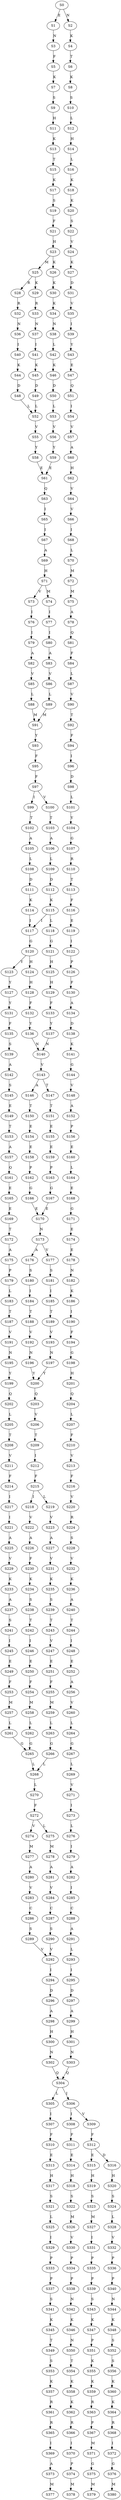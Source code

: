 strict digraph  {
	S0 -> S1 [ label = E ];
	S0 -> S2 [ label = N ];
	S1 -> S3 [ label = N ];
	S2 -> S4 [ label = K ];
	S3 -> S5 [ label = F ];
	S4 -> S6 [ label = T ];
	S5 -> S7 [ label = K ];
	S6 -> S8 [ label = K ];
	S7 -> S9 [ label = S ];
	S8 -> S10 [ label = S ];
	S9 -> S11 [ label = H ];
	S10 -> S12 [ label = L ];
	S11 -> S13 [ label = K ];
	S12 -> S14 [ label = H ];
	S13 -> S15 [ label = T ];
	S14 -> S16 [ label = L ];
	S15 -> S17 [ label = K ];
	S16 -> S18 [ label = K ];
	S17 -> S19 [ label = S ];
	S18 -> S20 [ label = K ];
	S19 -> S21 [ label = F ];
	S20 -> S22 [ label = S ];
	S21 -> S23 [ label = H ];
	S22 -> S24 [ label = V ];
	S23 -> S25 [ label = M ];
	S23 -> S26 [ label = K ];
	S24 -> S27 [ label = K ];
	S25 -> S28 [ label = R ];
	S25 -> S29 [ label = K ];
	S26 -> S30 [ label = K ];
	S27 -> S31 [ label = D ];
	S28 -> S32 [ label = R ];
	S29 -> S33 [ label = R ];
	S30 -> S34 [ label = K ];
	S31 -> S35 [ label = V ];
	S32 -> S36 [ label = N ];
	S33 -> S37 [ label = N ];
	S34 -> S38 [ label = N ];
	S35 -> S39 [ label = I ];
	S36 -> S40 [ label = I ];
	S37 -> S41 [ label = I ];
	S38 -> S42 [ label = L ];
	S39 -> S43 [ label = Y ];
	S40 -> S44 [ label = K ];
	S41 -> S45 [ label = K ];
	S42 -> S46 [ label = K ];
	S43 -> S47 [ label = E ];
	S44 -> S48 [ label = D ];
	S45 -> S49 [ label = D ];
	S46 -> S50 [ label = D ];
	S47 -> S51 [ label = Q ];
	S48 -> S52 [ label = L ];
	S49 -> S52 [ label = L ];
	S50 -> S53 [ label = L ];
	S51 -> S54 [ label = I ];
	S52 -> S55 [ label = V ];
	S53 -> S56 [ label = V ];
	S54 -> S57 [ label = V ];
	S55 -> S58 [ label = Y ];
	S56 -> S59 [ label = Y ];
	S57 -> S60 [ label = A ];
	S58 -> S61 [ label = E ];
	S59 -> S61 [ label = E ];
	S60 -> S62 [ label = H ];
	S61 -> S63 [ label = Q ];
	S62 -> S64 [ label = V ];
	S63 -> S65 [ label = I ];
	S64 -> S66 [ label = V ];
	S65 -> S67 [ label = I ];
	S66 -> S68 [ label = I ];
	S67 -> S69 [ label = A ];
	S68 -> S70 [ label = L ];
	S69 -> S71 [ label = H ];
	S70 -> S72 [ label = M ];
	S71 -> S73 [ label = V ];
	S71 -> S74 [ label = M ];
	S72 -> S75 [ label = M ];
	S73 -> S76 [ label = I ];
	S74 -> S77 [ label = I ];
	S75 -> S78 [ label = A ];
	S76 -> S79 [ label = I ];
	S77 -> S80 [ label = I ];
	S78 -> S81 [ label = Q ];
	S79 -> S82 [ label = A ];
	S80 -> S83 [ label = A ];
	S81 -> S84 [ label = F ];
	S82 -> S85 [ label = V ];
	S83 -> S86 [ label = V ];
	S84 -> S87 [ label = L ];
	S85 -> S88 [ label = L ];
	S86 -> S89 [ label = L ];
	S87 -> S90 [ label = V ];
	S88 -> S91 [ label = M ];
	S89 -> S91 [ label = M ];
	S90 -> S92 [ label = T ];
	S91 -> S93 [ label = Y ];
	S92 -> S94 [ label = F ];
	S93 -> S95 [ label = F ];
	S94 -> S96 [ label = I ];
	S95 -> S97 [ label = F ];
	S96 -> S98 [ label = D ];
	S97 -> S99 [ label = I ];
	S97 -> S100 [ label = V ];
	S98 -> S101 [ label = L ];
	S99 -> S102 [ label = T ];
	S100 -> S103 [ label = T ];
	S101 -> S104 [ label = Y ];
	S102 -> S105 [ label = A ];
	S103 -> S106 [ label = A ];
	S104 -> S107 [ label = G ];
	S105 -> S108 [ label = L ];
	S106 -> S109 [ label = L ];
	S107 -> S110 [ label = R ];
	S108 -> S111 [ label = D ];
	S109 -> S112 [ label = D ];
	S110 -> S113 [ label = T ];
	S111 -> S114 [ label = K ];
	S112 -> S115 [ label = K ];
	S113 -> S116 [ label = F ];
	S114 -> S117 [ label = I ];
	S115 -> S117 [ label = I ];
	S115 -> S118 [ label = L ];
	S116 -> S119 [ label = E ];
	S117 -> S120 [ label = G ];
	S118 -> S121 [ label = G ];
	S119 -> S122 [ label = I ];
	S120 -> S123 [ label = Y ];
	S120 -> S124 [ label = H ];
	S121 -> S125 [ label = H ];
	S122 -> S126 [ label = P ];
	S123 -> S127 [ label = Y ];
	S124 -> S128 [ label = H ];
	S125 -> S129 [ label = H ];
	S126 -> S130 [ label = F ];
	S127 -> S131 [ label = Y ];
	S128 -> S132 [ label = F ];
	S129 -> S133 [ label = F ];
	S130 -> S134 [ label = A ];
	S131 -> S135 [ label = F ];
	S132 -> S136 [ label = Y ];
	S133 -> S137 [ label = Y ];
	S134 -> S138 [ label = D ];
	S135 -> S139 [ label = S ];
	S136 -> S140 [ label = N ];
	S137 -> S140 [ label = N ];
	S138 -> S141 [ label = K ];
	S139 -> S142 [ label = A ];
	S140 -> S143 [ label = V ];
	S141 -> S144 [ label = G ];
	S142 -> S145 [ label = S ];
	S143 -> S146 [ label = A ];
	S143 -> S147 [ label = T ];
	S144 -> S148 [ label = V ];
	S145 -> S149 [ label = E ];
	S146 -> S150 [ label = T ];
	S147 -> S151 [ label = T ];
	S148 -> S152 [ label = A ];
	S149 -> S153 [ label = T ];
	S150 -> S154 [ label = E ];
	S151 -> S155 [ label = E ];
	S152 -> S156 [ label = P ];
	S153 -> S157 [ label = A ];
	S154 -> S158 [ label = E ];
	S155 -> S159 [ label = E ];
	S156 -> S160 [ label = E ];
	S157 -> S161 [ label = Q ];
	S158 -> S162 [ label = P ];
	S159 -> S163 [ label = P ];
	S160 -> S164 [ label = L ];
	S161 -> S165 [ label = E ];
	S162 -> S166 [ label = G ];
	S163 -> S167 [ label = G ];
	S164 -> S168 [ label = E ];
	S165 -> S169 [ label = E ];
	S166 -> S170 [ label = E ];
	S167 -> S170 [ label = E ];
	S168 -> S171 [ label = G ];
	S169 -> S172 [ label = T ];
	S170 -> S173 [ label = N ];
	S171 -> S174 [ label = E ];
	S172 -> S175 [ label = A ];
	S173 -> S176 [ label = A ];
	S173 -> S177 [ label = V ];
	S174 -> S178 [ label = E ];
	S175 -> S179 [ label = P ];
	S176 -> S180 [ label = S ];
	S177 -> S181 [ label = S ];
	S178 -> S182 [ label = N ];
	S179 -> S183 [ label = L ];
	S180 -> S184 [ label = I ];
	S181 -> S185 [ label = I ];
	S182 -> S186 [ label = K ];
	S183 -> S187 [ label = T ];
	S184 -> S188 [ label = T ];
	S185 -> S189 [ label = T ];
	S186 -> S190 [ label = I ];
	S187 -> S191 [ label = V ];
	S188 -> S192 [ label = V ];
	S189 -> S193 [ label = V ];
	S190 -> S194 [ label = F ];
	S191 -> S195 [ label = N ];
	S192 -> S196 [ label = N ];
	S193 -> S197 [ label = N ];
	S194 -> S198 [ label = G ];
	S195 -> S199 [ label = Y ];
	S196 -> S200 [ label = Y ];
	S197 -> S200 [ label = Y ];
	S198 -> S201 [ label = H ];
	S199 -> S202 [ label = Q ];
	S200 -> S203 [ label = Q ];
	S201 -> S204 [ label = Q ];
	S202 -> S205 [ label = L ];
	S203 -> S206 [ label = V ];
	S204 -> S207 [ label = L ];
	S205 -> S208 [ label = T ];
	S206 -> S209 [ label = T ];
	S207 -> S210 [ label = F ];
	S208 -> S211 [ label = V ];
	S209 -> S212 [ label = I ];
	S210 -> S213 [ label = V ];
	S211 -> S214 [ label = F ];
	S212 -> S215 [ label = F ];
	S213 -> S216 [ label = F ];
	S214 -> S217 [ label = I ];
	S215 -> S218 [ label = I ];
	S215 -> S219 [ label = L ];
	S216 -> S220 [ label = V ];
	S217 -> S221 [ label = I ];
	S218 -> S222 [ label = V ];
	S219 -> S223 [ label = V ];
	S220 -> S224 [ label = R ];
	S221 -> S225 [ label = A ];
	S222 -> S226 [ label = A ];
	S223 -> S227 [ label = A ];
	S224 -> S228 [ label = S ];
	S225 -> S229 [ label = V ];
	S226 -> S230 [ label = F ];
	S227 -> S231 [ label = V ];
	S228 -> S232 [ label = V ];
	S229 -> S233 [ label = K ];
	S230 -> S234 [ label = K ];
	S231 -> S235 [ label = K ];
	S232 -> S236 [ label = K ];
	S233 -> S237 [ label = A ];
	S234 -> S238 [ label = S ];
	S235 -> S239 [ label = S ];
	S236 -> S240 [ label = A ];
	S237 -> S241 [ label = S ];
	S238 -> S242 [ label = T ];
	S239 -> S243 [ label = T ];
	S240 -> S244 [ label = T ];
	S241 -> S245 [ label = I ];
	S242 -> S246 [ label = I ];
	S243 -> S247 [ label = V ];
	S244 -> S248 [ label = I ];
	S245 -> S249 [ label = E ];
	S246 -> S250 [ label = E ];
	S247 -> S251 [ label = E ];
	S248 -> S252 [ label = E ];
	S249 -> S253 [ label = F ];
	S250 -> S254 [ label = F ];
	S251 -> S255 [ label = F ];
	S252 -> S256 [ label = A ];
	S253 -> S257 [ label = M ];
	S254 -> S258 [ label = M ];
	S255 -> S259 [ label = M ];
	S256 -> S260 [ label = V ];
	S257 -> S261 [ label = L ];
	S258 -> S262 [ label = L ];
	S259 -> S263 [ label = L ];
	S260 -> S264 [ label = L ];
	S261 -> S265 [ label = G ];
	S262 -> S265 [ label = G ];
	S263 -> S266 [ label = G ];
	S264 -> S267 [ label = G ];
	S265 -> S268 [ label = L ];
	S266 -> S268 [ label = L ];
	S267 -> S269 [ label = L ];
	S268 -> S270 [ label = L ];
	S269 -> S271 [ label = V ];
	S270 -> S272 [ label = F ];
	S271 -> S273 [ label = I ];
	S272 -> S274 [ label = V ];
	S272 -> S275 [ label = L ];
	S273 -> S276 [ label = L ];
	S274 -> S277 [ label = M ];
	S275 -> S278 [ label = M ];
	S276 -> S279 [ label = I ];
	S277 -> S280 [ label = A ];
	S278 -> S281 [ label = A ];
	S279 -> S282 [ label = A ];
	S280 -> S283 [ label = V ];
	S281 -> S284 [ label = V ];
	S282 -> S285 [ label = I ];
	S283 -> S286 [ label = C ];
	S284 -> S287 [ label = C ];
	S285 -> S288 [ label = C ];
	S286 -> S289 [ label = S ];
	S287 -> S290 [ label = S ];
	S288 -> S291 [ label = A ];
	S289 -> S292 [ label = V ];
	S290 -> S292 [ label = V ];
	S291 -> S293 [ label = L ];
	S292 -> S294 [ label = I ];
	S293 -> S295 [ label = I ];
	S294 -> S296 [ label = D ];
	S295 -> S297 [ label = D ];
	S296 -> S298 [ label = A ];
	S297 -> S299 [ label = A ];
	S298 -> S300 [ label = H ];
	S299 -> S301 [ label = H ];
	S300 -> S302 [ label = N ];
	S301 -> S303 [ label = N ];
	S302 -> S304 [ label = Q ];
	S303 -> S304 [ label = Q ];
	S304 -> S305 [ label = L ];
	S304 -> S306 [ label = I ];
	S305 -> S307 [ label = I ];
	S306 -> S308 [ label = I ];
	S306 -> S309 [ label = V ];
	S307 -> S310 [ label = F ];
	S308 -> S311 [ label = F ];
	S309 -> S312 [ label = F ];
	S310 -> S313 [ label = E ];
	S311 -> S314 [ label = E ];
	S312 -> S315 [ label = E ];
	S312 -> S316 [ label = D ];
	S313 -> S317 [ label = H ];
	S314 -> S318 [ label = H ];
	S315 -> S319 [ label = H ];
	S316 -> S320 [ label = H ];
	S317 -> S321 [ label = S ];
	S318 -> S322 [ label = S ];
	S319 -> S323 [ label = S ];
	S320 -> S324 [ label = S ];
	S321 -> S325 [ label = L ];
	S322 -> S326 [ label = M ];
	S323 -> S327 [ label = M ];
	S324 -> S328 [ label = L ];
	S325 -> S329 [ label = I ];
	S326 -> S330 [ label = V ];
	S327 -> S331 [ label = I ];
	S328 -> S332 [ label = V ];
	S329 -> S333 [ label = P ];
	S330 -> S334 [ label = P ];
	S331 -> S335 [ label = P ];
	S332 -> S336 [ label = P ];
	S333 -> S337 [ label = P ];
	S334 -> S338 [ label = P ];
	S335 -> S339 [ label = P ];
	S336 -> S340 [ label = P ];
	S337 -> S341 [ label = S ];
	S338 -> S342 [ label = N ];
	S339 -> S343 [ label = S ];
	S340 -> S344 [ label = N ];
	S341 -> S345 [ label = K ];
	S342 -> S346 [ label = K ];
	S343 -> S347 [ label = K ];
	S344 -> S348 [ label = K ];
	S345 -> S349 [ label = T ];
	S346 -> S350 [ label = N ];
	S347 -> S351 [ label = P ];
	S348 -> S352 [ label = S ];
	S349 -> S353 [ label = S ];
	S350 -> S354 [ label = T ];
	S351 -> S355 [ label = K ];
	S352 -> S356 [ label = S ];
	S353 -> S357 [ label = K ];
	S354 -> S358 [ label = K ];
	S355 -> S359 [ label = K ];
	S356 -> S360 [ label = K ];
	S357 -> S361 [ label = R ];
	S358 -> S362 [ label = K ];
	S359 -> S363 [ label = R ];
	S360 -> S364 [ label = K ];
	S361 -> S365 [ label = R ];
	S362 -> S366 [ label = R ];
	S363 -> S367 [ label = P ];
	S364 -> S368 [ label = R ];
	S365 -> S369 [ label = I ];
	S366 -> S370 [ label = I ];
	S367 -> S371 [ label = M ];
	S368 -> S372 [ label = I ];
	S369 -> S373 [ label = A ];
	S370 -> S374 [ label = P ];
	S371 -> S375 [ label = G ];
	S372 -> S376 [ label = G ];
	S373 -> S377 [ label = M ];
	S374 -> S378 [ label = M ];
	S375 -> S379 [ label = M ];
	S376 -> S380 [ label = M ];
}
